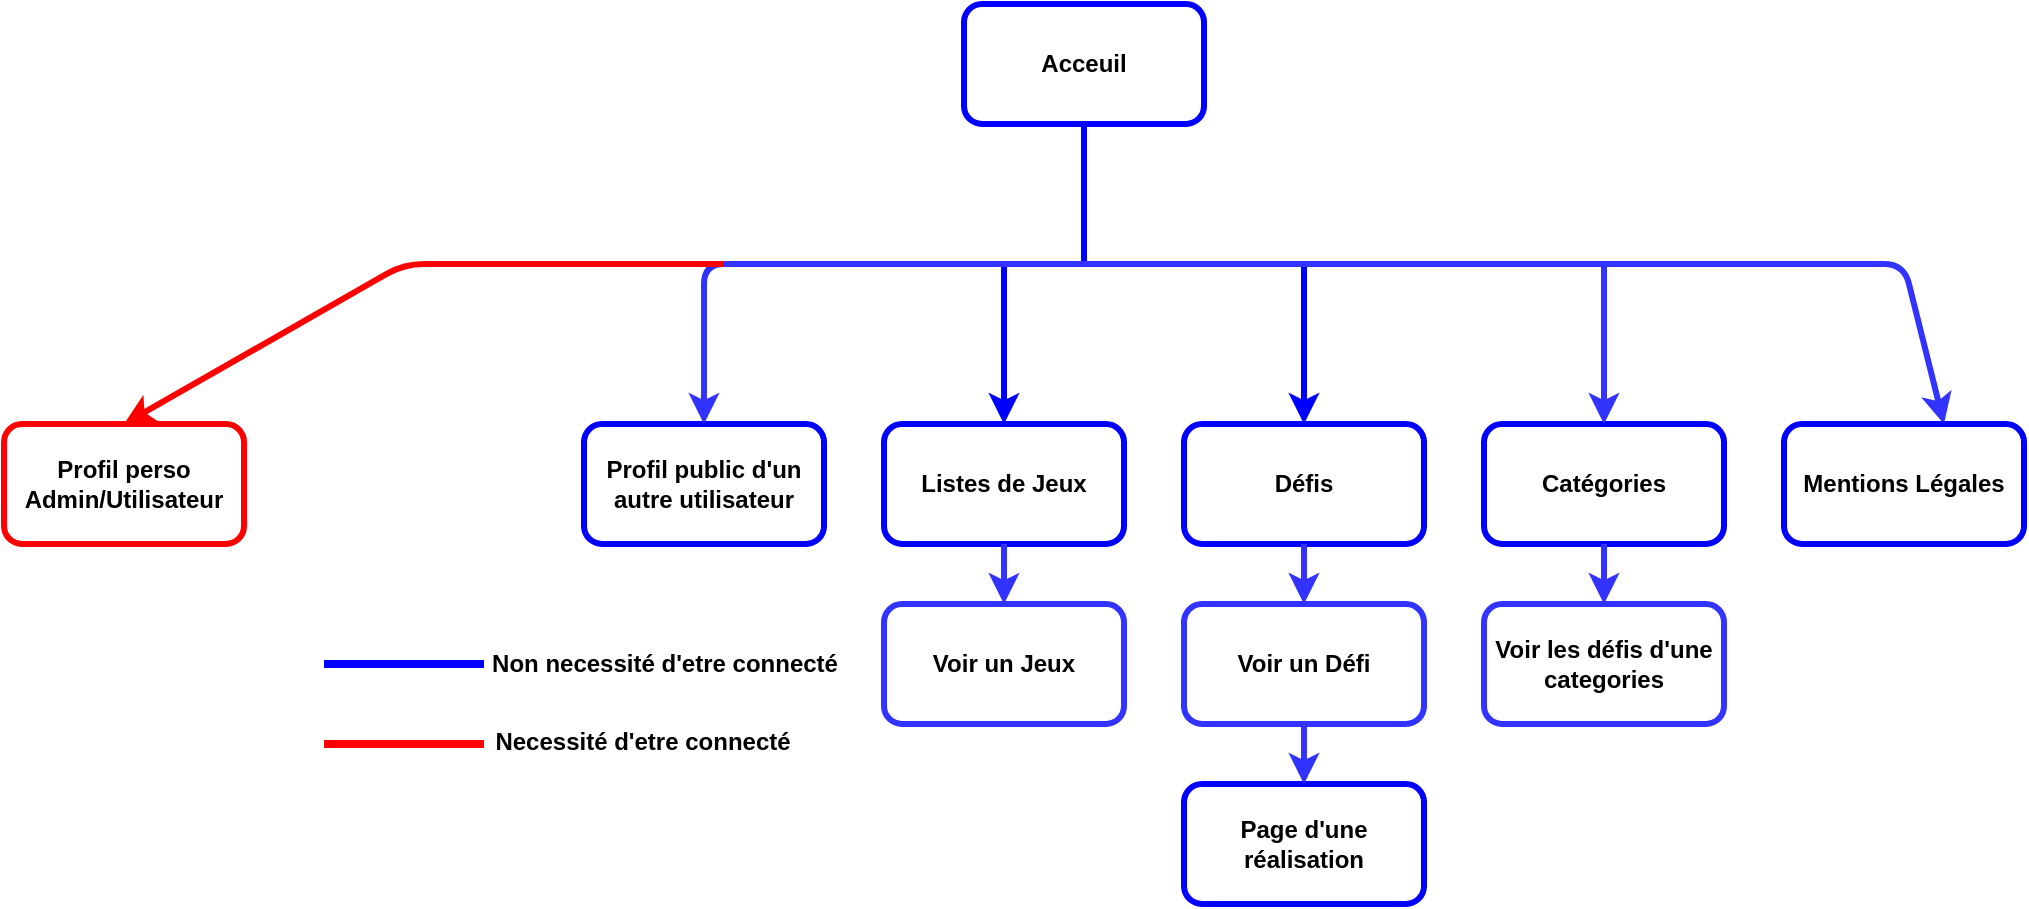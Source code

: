 <mxfile>
    <diagram id="Xrz12yGBwPVck2pa48aS" name="Page-1">
        <mxGraphModel dx="1945" dy="963" grid="1" gridSize="10" guides="1" tooltips="1" connect="1" arrows="1" fold="1" page="1" pageScale="1" pageWidth="827" pageHeight="1169" math="0" shadow="0">
            <root>
                <mxCell id="0"/>
                <mxCell id="1" parent="0"/>
                <mxCell id="2" value="&lt;b&gt;Acceuil&lt;/b&gt;" style="rounded=1;whiteSpace=wrap;html=1;strokeColor=#0000FF;strokeWidth=3;" parent="1" vertex="1">
                    <mxGeometry x="480" y="70" width="120" height="60" as="geometry"/>
                </mxCell>
                <mxCell id="3" value="" style="endArrow=none;html=1;entryX=0.5;entryY=1;entryDx=0;entryDy=0;fillColor=#0000FF;strokeWidth=3;strokeColor=#0000FF;" parent="1" target="2" edge="1">
                    <mxGeometry width="50" height="50" relative="1" as="geometry">
                        <mxPoint x="540" y="200" as="sourcePoint"/>
                        <mxPoint x="480" y="450" as="targetPoint"/>
                    </mxGeometry>
                </mxCell>
                <mxCell id="17" value="&lt;b&gt;Défis&lt;/b&gt;" style="rounded=1;whiteSpace=wrap;html=1;strokeColor=#0000FF;strokeWidth=3;" parent="1" vertex="1">
                    <mxGeometry x="590" y="280" width="120" height="60" as="geometry"/>
                </mxCell>
                <mxCell id="24" value="&lt;b&gt;Listes de Jeux&lt;/b&gt;" style="rounded=1;whiteSpace=wrap;html=1;strokeColor=#0000FF;strokeWidth=3;" parent="1" vertex="1">
                    <mxGeometry x="440" y="280" width="120" height="60" as="geometry"/>
                </mxCell>
                <mxCell id="27" value="&lt;b&gt;Voir un Jeux&lt;/b&gt;" style="rounded=1;whiteSpace=wrap;html=1;strokeColor=#3333FF;strokeWidth=3;" parent="1" vertex="1">
                    <mxGeometry x="440" y="370" width="120" height="60" as="geometry"/>
                </mxCell>
                <mxCell id="29" value="&lt;b&gt;Voir un Défi&lt;/b&gt;" style="rounded=1;whiteSpace=wrap;html=1;strokeColor=#3333FF;strokeWidth=3;" parent="1" vertex="1">
                    <mxGeometry x="590" y="370" width="120" height="60" as="geometry"/>
                </mxCell>
                <mxCell id="44" value="&lt;b&gt;Catégories&lt;/b&gt;" style="rounded=1;whiteSpace=wrap;html=1;strokeColor=#0000FF;strokeWidth=3;" parent="1" vertex="1">
                    <mxGeometry x="740" y="280" width="120" height="60" as="geometry"/>
                </mxCell>
                <mxCell id="46" value="&lt;b&gt;Voir les défis d&#39;une categories&lt;/b&gt;" style="rounded=1;whiteSpace=wrap;html=1;strokeColor=#3333FF;strokeWidth=3;" parent="1" vertex="1">
                    <mxGeometry x="740" y="370" width="120" height="60" as="geometry"/>
                </mxCell>
                <mxCell id="55" value="&lt;b&gt;Profil perso Admin/Utilisateur&lt;/b&gt;" style="rounded=1;whiteSpace=wrap;html=1;strokeColor=light-dark(#ff0000, #cdcdff);strokeWidth=3;" parent="1" vertex="1">
                    <mxGeometry y="280" width="120" height="60" as="geometry"/>
                </mxCell>
                <mxCell id="59" value="" style="endArrow=classic;html=1;entryX=0.5;entryY=0;entryDx=0;entryDy=0;fillColor=#0000FF;strokeWidth=3;strokeColor=#0000FF;" parent="1" target="17" edge="1">
                    <mxGeometry width="50" height="50" relative="1" as="geometry">
                        <mxPoint x="650" y="200" as="sourcePoint"/>
                        <mxPoint x="910" y="410" as="targetPoint"/>
                    </mxGeometry>
                </mxCell>
                <mxCell id="61" value="" style="endArrow=classic;html=1;entryX=0.5;entryY=0;entryDx=0;entryDy=0;exitX=0.5;exitY=1;exitDx=0;exitDy=0;strokeWidth=3;strokeColor=#3333FF;" parent="1" source="44" target="46" edge="1">
                    <mxGeometry width="50" height="50" relative="1" as="geometry">
                        <mxPoint x="510" y="230" as="sourcePoint"/>
                        <mxPoint x="510" y="310" as="targetPoint"/>
                    </mxGeometry>
                </mxCell>
                <mxCell id="64" value="" style="endArrow=classic;html=1;exitX=0.5;exitY=1;exitDx=0;exitDy=0;entryX=0.5;entryY=0;entryDx=0;entryDy=0;strokeWidth=3;strokeColor=#3333FF;" parent="1" source="24" target="27" edge="1">
                    <mxGeometry width="50" height="50" relative="1" as="geometry">
                        <mxPoint x="870" y="350" as="sourcePoint"/>
                        <mxPoint x="920" y="300" as="targetPoint"/>
                    </mxGeometry>
                </mxCell>
                <mxCell id="65" value="" style="endArrow=classic;html=1;exitX=0.5;exitY=1;exitDx=0;exitDy=0;entryX=0.5;entryY=0;entryDx=0;entryDy=0;strokeWidth=3;strokeColor=#3333FF;" parent="1" source="17" target="29" edge="1">
                    <mxGeometry width="50" height="50" relative="1" as="geometry">
                        <mxPoint x="860" y="350" as="sourcePoint"/>
                        <mxPoint x="910" y="300" as="targetPoint"/>
                    </mxGeometry>
                </mxCell>
                <mxCell id="89" value="" style="endArrow=classic;html=1;fillColor=#0000FF;strokeWidth=3;strokeColor=#0000FF;" parent="1" target="24" edge="1">
                    <mxGeometry width="50" height="50" relative="1" as="geometry">
                        <mxPoint x="500" y="200" as="sourcePoint"/>
                        <mxPoint x="660" y="400" as="targetPoint"/>
                    </mxGeometry>
                </mxCell>
                <mxCell id="92" value="" style="endArrow=classic;html=1;strokeWidth=3;strokeColor=#3333FF;" parent="1" edge="1">
                    <mxGeometry width="50" height="50" relative="1" as="geometry">
                        <mxPoint x="370" y="200" as="sourcePoint"/>
                        <mxPoint x="970" y="280" as="targetPoint"/>
                        <Array as="points">
                            <mxPoint x="950" y="200"/>
                        </Array>
                    </mxGeometry>
                </mxCell>
                <mxCell id="93" value="" style="endArrow=classic;html=1;entryX=0.5;entryY=0;entryDx=0;entryDy=0;strokeColor=#3333FF;strokeWidth=3;" edge="1" parent="1" target="44">
                    <mxGeometry width="50" height="50" relative="1" as="geometry">
                        <mxPoint x="800" y="200" as="sourcePoint"/>
                        <mxPoint x="700" y="500" as="targetPoint"/>
                    </mxGeometry>
                </mxCell>
                <mxCell id="94" value="&lt;b&gt;Mentions Légales&lt;/b&gt;" style="rounded=1;whiteSpace=wrap;html=1;strokeColor=#0000FF;strokeWidth=3;" vertex="1" parent="1">
                    <mxGeometry x="890" y="280" width="120" height="60" as="geometry"/>
                </mxCell>
                <mxCell id="97" value="&lt;b&gt;Profil public d&#39;un autre utilisateur&lt;/b&gt;" style="rounded=1;whiteSpace=wrap;html=1;strokeColor=#0000FF;strokeWidth=3;" parent="1" vertex="1">
                    <mxGeometry x="290" y="280" width="120" height="60" as="geometry"/>
                </mxCell>
                <mxCell id="98" value="&lt;b&gt;Page d&#39;une réalisation&lt;/b&gt;" style="rounded=1;whiteSpace=wrap;html=1;strokeColor=#0000FF;strokeWidth=3;" vertex="1" parent="1">
                    <mxGeometry x="590" y="460" width="120" height="60" as="geometry"/>
                </mxCell>
                <mxCell id="99" value="" style="endArrow=classic;html=1;strokeWidth=3;strokeColor=#3333FF;entryX=0.5;entryY=0;entryDx=0;entryDy=0;" parent="1" target="97" edge="1">
                    <mxGeometry width="50" height="50" relative="1" as="geometry">
                        <mxPoint x="380" y="200" as="sourcePoint"/>
                        <mxPoint x="330" y="370" as="targetPoint"/>
                        <Array as="points">
                            <mxPoint x="350" y="200"/>
                        </Array>
                    </mxGeometry>
                </mxCell>
                <mxCell id="100" value="" style="endArrow=classic;html=1;exitX=0.5;exitY=1;exitDx=0;exitDy=0;entryX=0.5;entryY=0;entryDx=0;entryDy=0;strokeWidth=3;strokeColor=#3333FF;" edge="1" parent="1" source="29" target="98">
                    <mxGeometry width="50" height="50" relative="1" as="geometry">
                        <mxPoint x="630" y="440" as="sourcePoint"/>
                        <mxPoint x="630" y="470" as="targetPoint"/>
                    </mxGeometry>
                </mxCell>
                <mxCell id="101" value="" style="endArrow=none;html=1;strokeColor=#0000FF;strokeWidth=4;" edge="1" parent="1">
                    <mxGeometry width="50" height="50" relative="1" as="geometry">
                        <mxPoint x="160" y="400" as="sourcePoint"/>
                        <mxPoint x="240" y="400" as="targetPoint"/>
                    </mxGeometry>
                </mxCell>
                <mxCell id="102" value="" style="endArrow=none;html=1;strokeColor=#FF0000;strokeWidth=4;" edge="1" parent="1">
                    <mxGeometry width="50" height="50" relative="1" as="geometry">
                        <mxPoint x="160" y="440" as="sourcePoint"/>
                        <mxPoint x="240" y="440" as="targetPoint"/>
                    </mxGeometry>
                </mxCell>
                <mxCell id="103" value="Non necessité d&#39;etre connecté" style="text;html=1;align=center;verticalAlign=middle;resizable=0;points=[];autosize=1;strokeColor=none;fillColor=none;fontStyle=1" vertex="1" parent="1">
                    <mxGeometry x="240" y="385" width="180" height="30" as="geometry"/>
                </mxCell>
                <mxCell id="105" value="Necessité d&#39;etre connecté" style="text;html=1;align=center;verticalAlign=middle;resizable=0;points=[];autosize=1;strokeColor=none;fillColor=none;fontStyle=1" vertex="1" parent="1">
                    <mxGeometry x="239" y="424" width="160" height="30" as="geometry"/>
                </mxCell>
                <mxCell id="106" value="" style="endArrow=classic;html=1;strokeWidth=3;strokeColor=#FF0000;entryX=0.5;entryY=0;entryDx=0;entryDy=0;" edge="1" parent="1" target="55">
                    <mxGeometry width="50" height="50" relative="1" as="geometry">
                        <mxPoint x="360" y="200" as="sourcePoint"/>
                        <mxPoint x="190" y="260" as="targetPoint"/>
                        <Array as="points">
                            <mxPoint x="200" y="200"/>
                        </Array>
                    </mxGeometry>
                </mxCell>
            </root>
        </mxGraphModel>
    </diagram>
</mxfile>
